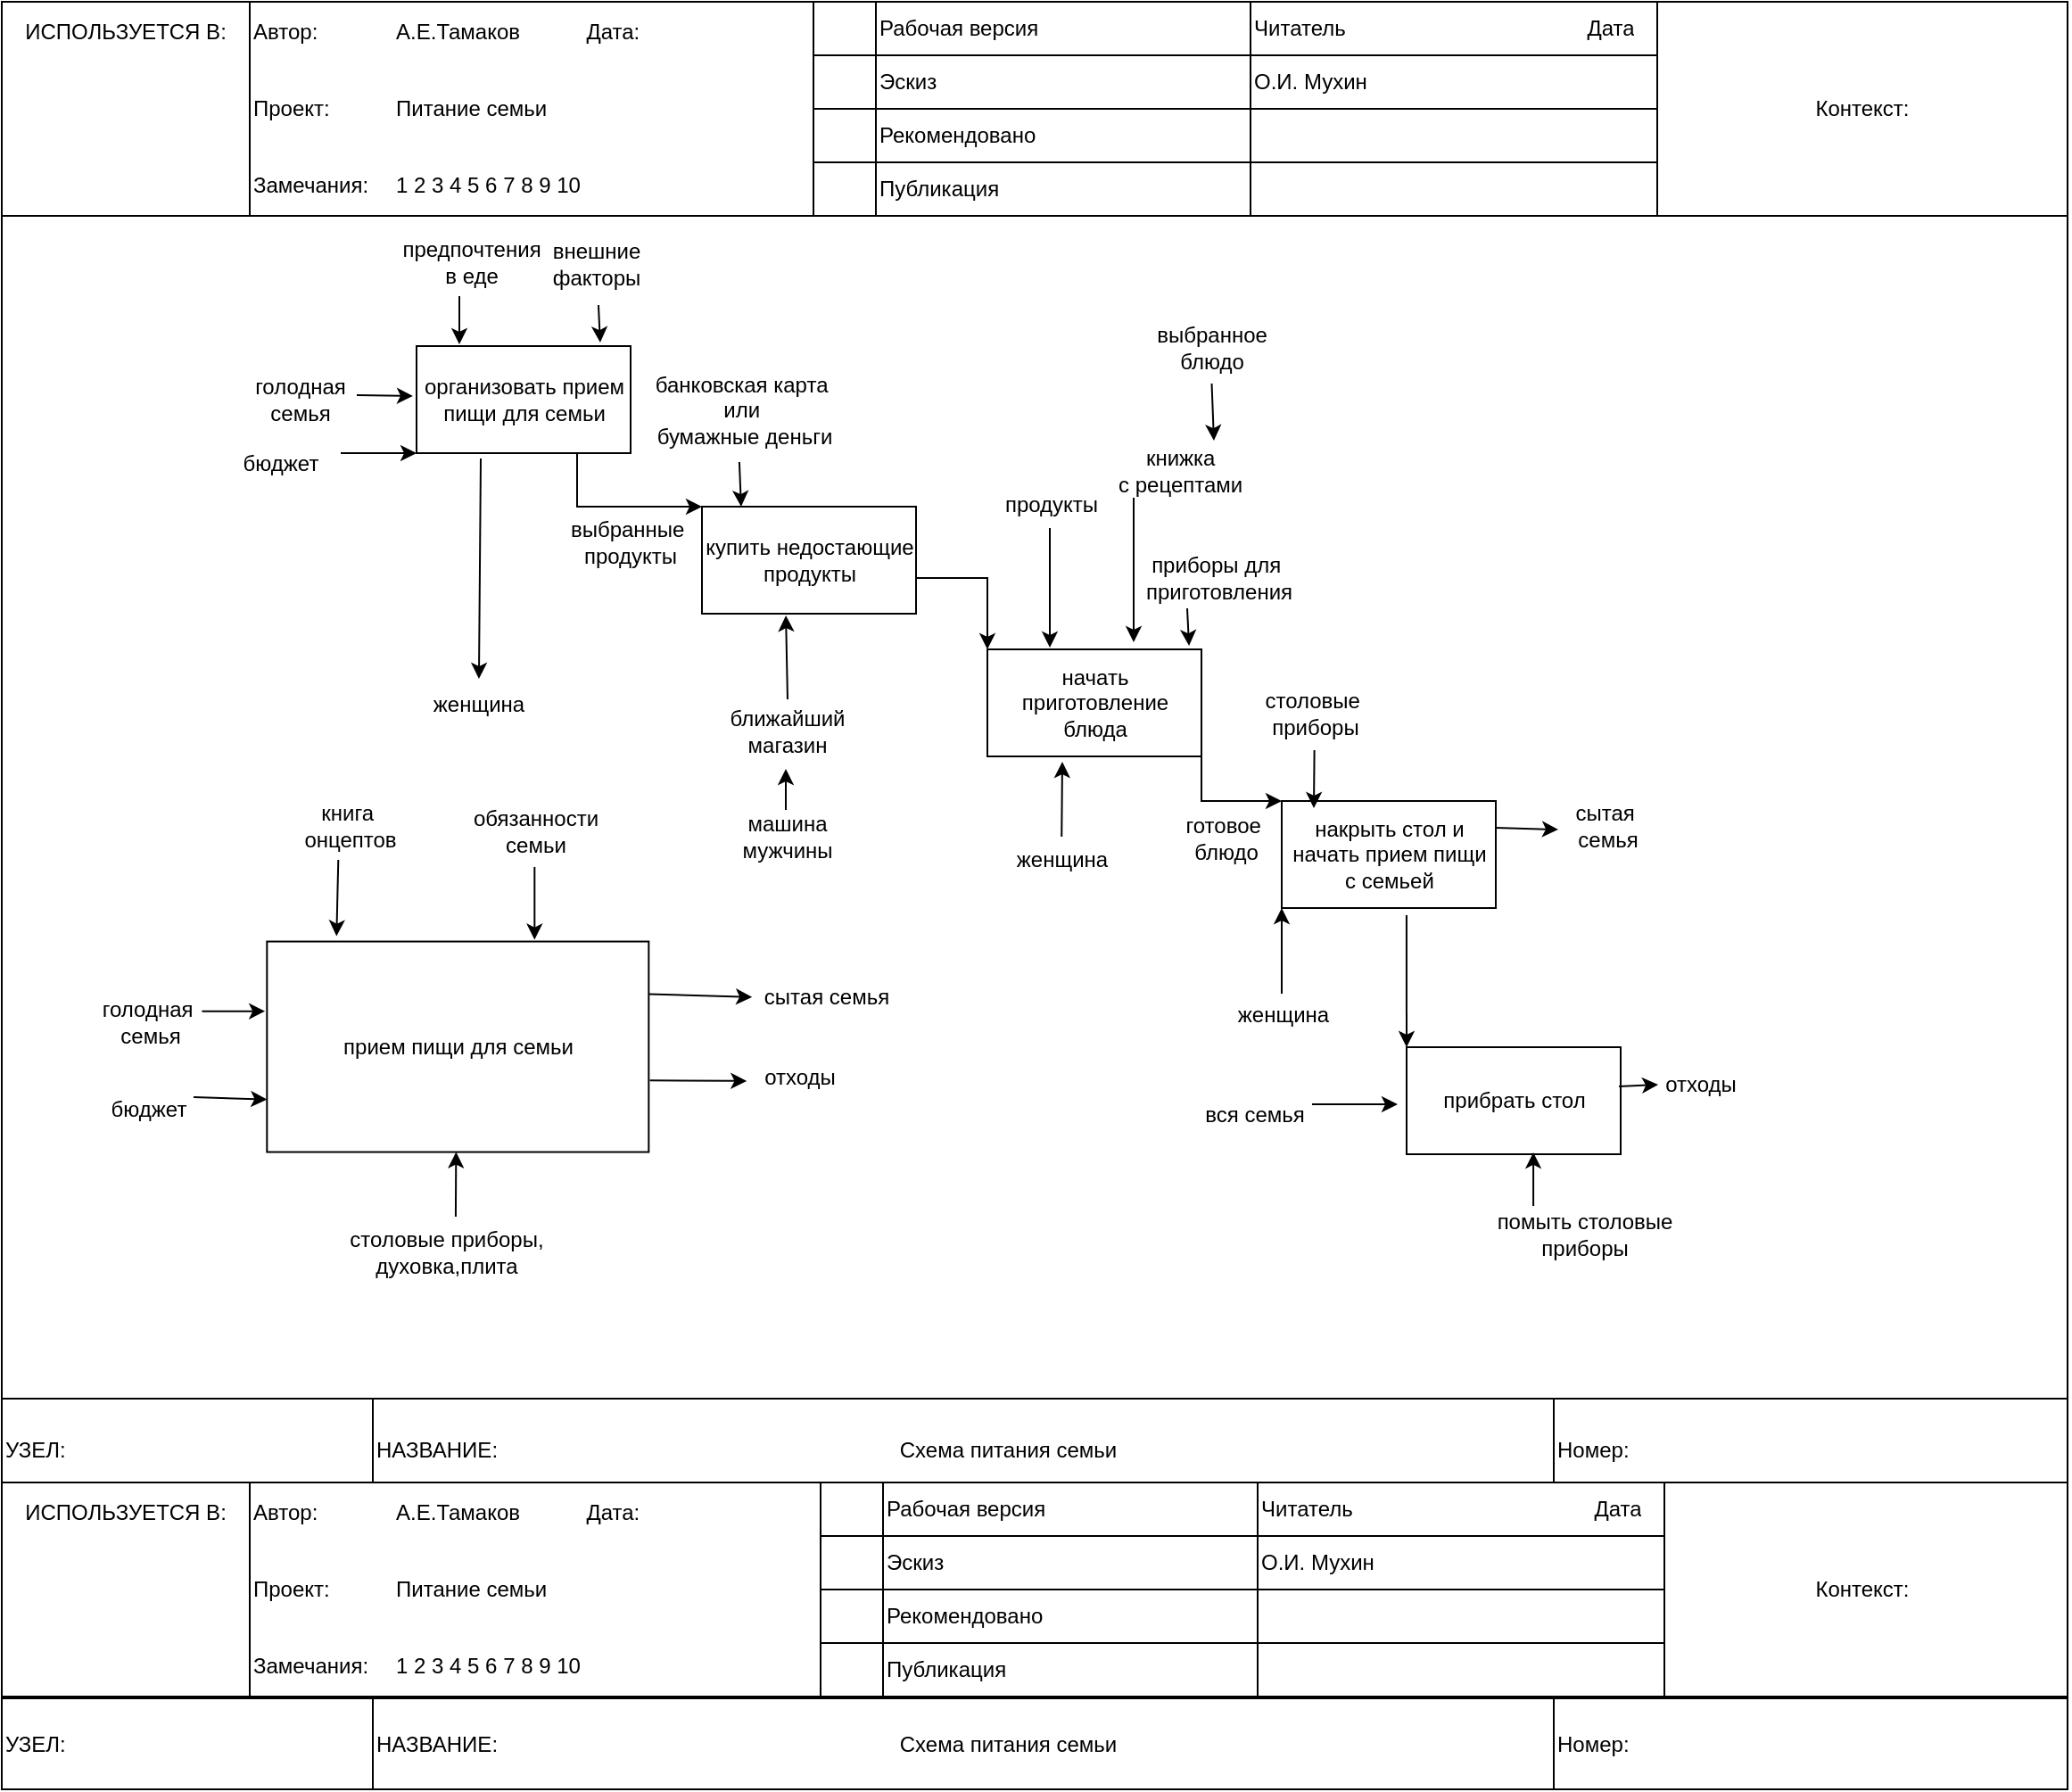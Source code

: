 <mxfile version="25.0.3">
  <diagram name="Страница — 1" id="hyrNnNCPwvGrasM0vbB1">
    <mxGraphModel dx="1834" dy="772" grid="0" gridSize="10" guides="1" tooltips="1" connect="1" arrows="1" fold="1" page="0" pageScale="1" pageWidth="827" pageHeight="1169" math="0" shadow="0">
      <root>
        <mxCell id="0" />
        <mxCell id="1" parent="0" />
        <mxCell id="ZJTuXpW1085Oz7KO1Jx3-1" value="организовать прием пищи для семьи" style="rounded=0;whiteSpace=wrap;html=1;" parent="1" vertex="1">
          <mxGeometry x="230.5" y="195" width="120" height="60" as="geometry" />
        </mxCell>
        <mxCell id="ZJTuXpW1085Oz7KO1Jx3-2" value="купить недостающие продукты" style="rounded=0;whiteSpace=wrap;html=1;" parent="1" vertex="1">
          <mxGeometry x="390.5" y="285" width="120" height="60" as="geometry" />
        </mxCell>
        <mxCell id="ZJTuXpW1085Oz7KO1Jx3-3" value="начать приготовление блюда" style="rounded=0;whiteSpace=wrap;html=1;" parent="1" vertex="1">
          <mxGeometry x="550.5" y="365" width="120" height="60" as="geometry" />
        </mxCell>
        <mxCell id="ZJTuXpW1085Oz7KO1Jx3-4" value="накрыть стол и начать прием пищи с семьей" style="rounded=0;whiteSpace=wrap;html=1;" parent="1" vertex="1">
          <mxGeometry x="715.5" y="450" width="120" height="60" as="geometry" />
        </mxCell>
        <mxCell id="ZJTuXpW1085Oz7KO1Jx3-5" value="прибрать стол" style="rounded=0;whiteSpace=wrap;html=1;" parent="1" vertex="1">
          <mxGeometry x="785.5" y="588" width="120" height="60" as="geometry" />
        </mxCell>
        <mxCell id="ZJTuXpW1085Oz7KO1Jx3-6" value="" style="endArrow=classic;html=1;rounded=0;" parent="1" edge="1">
          <mxGeometry width="50" height="50" relative="1" as="geometry">
            <mxPoint x="320.5" y="255" as="sourcePoint" />
            <mxPoint x="390.5" y="285" as="targetPoint" />
            <Array as="points">
              <mxPoint x="320.5" y="285" />
            </Array>
          </mxGeometry>
        </mxCell>
        <mxCell id="ZJTuXpW1085Oz7KO1Jx3-8" value="" style="endArrow=classic;html=1;rounded=0;entryX=0;entryY=0;entryDx=0;entryDy=0;" parent="1" target="ZJTuXpW1085Oz7KO1Jx3-3" edge="1">
          <mxGeometry width="50" height="50" relative="1" as="geometry">
            <mxPoint x="510.5" y="325" as="sourcePoint" />
            <mxPoint x="540.5" y="365" as="targetPoint" />
            <Array as="points">
              <mxPoint x="550.5" y="325" />
            </Array>
          </mxGeometry>
        </mxCell>
        <mxCell id="ZJTuXpW1085Oz7KO1Jx3-9" value="" style="endArrow=classic;html=1;rounded=0;entryX=0;entryY=0;entryDx=0;entryDy=0;exitX=1;exitY=1;exitDx=0;exitDy=0;" parent="1" source="ZJTuXpW1085Oz7KO1Jx3-3" target="ZJTuXpW1085Oz7KO1Jx3-4" edge="1">
          <mxGeometry width="50" height="50" relative="1" as="geometry">
            <mxPoint x="690.5" y="425" as="sourcePoint" />
            <mxPoint x="740.5" y="385" as="targetPoint" />
            <Array as="points">
              <mxPoint x="670.5" y="450" />
            </Array>
          </mxGeometry>
        </mxCell>
        <mxCell id="ZJTuXpW1085Oz7KO1Jx3-10" value="" style="endArrow=classic;html=1;rounded=0;entryX=0;entryY=0;entryDx=0;entryDy=0;exitX=0.583;exitY=1.067;exitDx=0;exitDy=0;exitPerimeter=0;" parent="1" source="ZJTuXpW1085Oz7KO1Jx3-4" target="ZJTuXpW1085Oz7KO1Jx3-5" edge="1">
          <mxGeometry width="50" height="50" relative="1" as="geometry">
            <mxPoint x="540.5" y="495" as="sourcePoint" />
            <mxPoint x="590.5" y="445" as="targetPoint" />
          </mxGeometry>
        </mxCell>
        <mxCell id="ZJTuXpW1085Oz7KO1Jx3-11" value="" style="endArrow=classic;html=1;rounded=0;entryX=0;entryY=1;entryDx=0;entryDy=0;exitX=0.986;exitY=0.317;exitDx=0;exitDy=0;exitPerimeter=0;" parent="1" source="ZJTuXpW1085Oz7KO1Jx3-13" target="ZJTuXpW1085Oz7KO1Jx3-1" edge="1">
          <mxGeometry width="50" height="50" relative="1" as="geometry">
            <mxPoint x="240.5" y="295" as="sourcePoint" />
            <mxPoint x="590.5" y="445" as="targetPoint" />
          </mxGeometry>
        </mxCell>
        <mxCell id="ZJTuXpW1085Oz7KO1Jx3-13" value="бюджет" style="text;html=1;align=center;verticalAlign=middle;resizable=0;points=[];autosize=1;strokeColor=none;fillColor=none;" parent="1" vertex="1">
          <mxGeometry x="119" y="245.5" width="70" height="30" as="geometry" />
        </mxCell>
        <mxCell id="ZJTuXpW1085Oz7KO1Jx3-14" value="предпочтения&lt;div&gt;в еде&lt;/div&gt;" style="text;html=1;align=center;verticalAlign=middle;resizable=0;points=[];autosize=1;strokeColor=none;fillColor=none;" parent="1" vertex="1">
          <mxGeometry x="210.5" y="128" width="100" height="40" as="geometry" />
        </mxCell>
        <mxCell id="ZJTuXpW1085Oz7KO1Jx3-15" value="" style="endArrow=classic;html=1;rounded=0;exitX=0.44;exitY=0.975;exitDx=0;exitDy=0;exitPerimeter=0;" parent="1" source="ZJTuXpW1085Oz7KO1Jx3-14" edge="1">
          <mxGeometry width="50" height="50" relative="1" as="geometry">
            <mxPoint x="540.5" y="95" as="sourcePoint" />
            <mxPoint x="254.5" y="194" as="targetPoint" />
          </mxGeometry>
        </mxCell>
        <mxCell id="ZJTuXpW1085Oz7KO1Jx3-16" value="ближайший&lt;div&gt;магазин&lt;/div&gt;" style="text;html=1;align=center;verticalAlign=middle;resizable=0;points=[];autosize=1;strokeColor=none;fillColor=none;" parent="1" vertex="1">
          <mxGeometry x="392.5" y="391" width="90" height="40" as="geometry" />
        </mxCell>
        <mxCell id="ZJTuXpW1085Oz7KO1Jx3-18" value="машина&lt;div&gt;мужчины&lt;/div&gt;" style="text;html=1;align=center;verticalAlign=middle;resizable=0;points=[];autosize=1;strokeColor=none;fillColor=none;" parent="1" vertex="1">
          <mxGeometry x="402.5" y="450" width="70" height="40" as="geometry" />
        </mxCell>
        <mxCell id="ZJTuXpW1085Oz7KO1Jx3-20" value="выбранные&amp;nbsp;&lt;div&gt;продукты&lt;/div&gt;" style="text;html=1;align=center;verticalAlign=middle;resizable=0;points=[];autosize=1;strokeColor=none;fillColor=none;rotation=0;" parent="1" vertex="1">
          <mxGeometry x="304.5" y="285" width="90" height="40" as="geometry" />
        </mxCell>
        <mxCell id="ZJTuXpW1085Oz7KO1Jx3-22" value="банковская карта&amp;nbsp;&lt;div&gt;или&amp;nbsp;&lt;/div&gt;&lt;div&gt;бумажные деньги&lt;/div&gt;" style="text;html=1;align=center;verticalAlign=middle;resizable=0;points=[];autosize=1;strokeColor=none;fillColor=none;" parent="1" vertex="1">
          <mxGeometry x="353.5" y="201" width="120" height="60" as="geometry" />
        </mxCell>
        <mxCell id="ZJTuXpW1085Oz7KO1Jx3-24" value="женщина" style="text;html=1;align=center;verticalAlign=middle;resizable=0;points=[];autosize=1;strokeColor=none;fillColor=none;" parent="1" vertex="1">
          <mxGeometry x="557.5" y="470" width="69" height="26" as="geometry" />
        </mxCell>
        <mxCell id="ZJTuXpW1085Oz7KO1Jx3-25" value="" style="endArrow=classic;html=1;rounded=0;entryX=0.35;entryY=1.05;entryDx=0;entryDy=0;entryPerimeter=0;" parent="1" source="ZJTuXpW1085Oz7KO1Jx3-24" target="ZJTuXpW1085Oz7KO1Jx3-3" edge="1">
          <mxGeometry width="50" height="50" relative="1" as="geometry">
            <mxPoint x="537.5" y="493" as="sourcePoint" />
            <mxPoint x="587.5" y="443" as="targetPoint" />
          </mxGeometry>
        </mxCell>
        <mxCell id="ZJTuXpW1085Oz7KO1Jx3-26" value="продукты" style="text;html=1;align=center;verticalAlign=middle;resizable=0;points=[];autosize=1;strokeColor=none;fillColor=none;rotation=0;" parent="1" vertex="1">
          <mxGeometry x="550.5" y="271" width="70" height="26" as="geometry" />
        </mxCell>
        <mxCell id="ZJTuXpW1085Oz7KO1Jx3-28" value="книжка&amp;nbsp;&lt;div&gt;с рецептами&amp;nbsp;&lt;/div&gt;" style="text;html=1;align=center;verticalAlign=middle;resizable=0;points=[];autosize=1;strokeColor=none;fillColor=none;" parent="1" vertex="1">
          <mxGeometry x="614.5" y="244" width="91" height="41" as="geometry" />
        </mxCell>
        <mxCell id="ZJTuXpW1085Oz7KO1Jx3-29" value="" style="endArrow=classic;html=1;rounded=0;" parent="1" edge="1">
          <mxGeometry width="50" height="50" relative="1" as="geometry">
            <mxPoint x="632.5" y="280" as="sourcePoint" />
            <mxPoint x="632.5" y="361" as="targetPoint" />
            <Array as="points" />
          </mxGeometry>
        </mxCell>
        <mxCell id="ZJTuXpW1085Oz7KO1Jx3-30" value="выбранное&lt;br&gt;блюдо" style="text;html=1;align=center;verticalAlign=middle;resizable=0;points=[];autosize=1;strokeColor=none;fillColor=none;" parent="1" vertex="1">
          <mxGeometry x="635.5" y="175" width="80" height="41" as="geometry" />
        </mxCell>
        <mxCell id="ZJTuXpW1085Oz7KO1Jx3-31" value="" style="endArrow=classic;html=1;rounded=0;entryX=0.692;entryY=0.098;entryDx=0;entryDy=0;entryPerimeter=0;" parent="1" source="ZJTuXpW1085Oz7KO1Jx3-30" target="ZJTuXpW1085Oz7KO1Jx3-28" edge="1">
          <mxGeometry width="50" height="50" relative="1" as="geometry">
            <mxPoint x="751.5" y="282" as="sourcePoint" />
            <mxPoint x="801.5" y="232" as="targetPoint" />
          </mxGeometry>
        </mxCell>
        <mxCell id="ZJTuXpW1085Oz7KO1Jx3-33" value="приборы для&amp;nbsp;&lt;div&gt;приготовления&lt;/div&gt;" style="text;html=1;align=center;verticalAlign=middle;resizable=0;points=[];autosize=1;strokeColor=none;fillColor=none;" parent="1" vertex="1">
          <mxGeometry x="629.5" y="304" width="100" height="41" as="geometry" />
        </mxCell>
        <mxCell id="ZJTuXpW1085Oz7KO1Jx3-34" value="" style="endArrow=classic;html=1;rounded=0;exitX=0.33;exitY=0.927;exitDx=0;exitDy=0;exitPerimeter=0;entryX=0.942;entryY=-0.033;entryDx=0;entryDy=0;entryPerimeter=0;" parent="1" source="ZJTuXpW1085Oz7KO1Jx3-33" target="ZJTuXpW1085Oz7KO1Jx3-3" edge="1">
          <mxGeometry width="50" height="50" relative="1" as="geometry">
            <mxPoint x="680.5" y="410" as="sourcePoint" />
            <mxPoint x="675.5" y="370" as="targetPoint" />
          </mxGeometry>
        </mxCell>
        <mxCell id="ZJTuXpW1085Oz7KO1Jx3-35" value="женщина" style="text;html=1;align=center;verticalAlign=middle;resizable=0;points=[];autosize=1;strokeColor=none;fillColor=none;" parent="1" vertex="1">
          <mxGeometry x="230.5" y="383" width="69" height="26" as="geometry" />
        </mxCell>
        <mxCell id="ZJTuXpW1085Oz7KO1Jx3-36" value="" style="endArrow=classic;html=1;rounded=0;entryX=0.507;entryY=-0.058;entryDx=0;entryDy=0;entryPerimeter=0;" parent="1" target="ZJTuXpW1085Oz7KO1Jx3-35" edge="1">
          <mxGeometry width="50" height="50" relative="1" as="geometry">
            <mxPoint x="266.5" y="258" as="sourcePoint" />
            <mxPoint x="266.5" y="329" as="targetPoint" />
          </mxGeometry>
        </mxCell>
        <mxCell id="ZJTuXpW1085Oz7KO1Jx3-37" value="женщина" style="text;html=1;align=center;verticalAlign=middle;resizable=0;points=[];autosize=1;strokeColor=none;fillColor=none;" parent="1" vertex="1">
          <mxGeometry x="681.5" y="557" width="69" height="26" as="geometry" />
        </mxCell>
        <mxCell id="ZJTuXpW1085Oz7KO1Jx3-38" value="" style="endArrow=classic;html=1;rounded=0;exitX=0.493;exitY=0.038;exitDx=0;exitDy=0;exitPerimeter=0;entryX=0;entryY=1;entryDx=0;entryDy=0;" parent="1" source="ZJTuXpW1085Oz7KO1Jx3-37" edge="1" target="ZJTuXpW1085Oz7KO1Jx3-4">
          <mxGeometry width="50" height="50" relative="1" as="geometry">
            <mxPoint x="686.5" y="578" as="sourcePoint" />
            <mxPoint x="727.5" y="553" as="targetPoint" />
          </mxGeometry>
        </mxCell>
        <mxCell id="ZJTuXpW1085Oz7KO1Jx3-39" value="столовые&amp;nbsp;&lt;div&gt;приборы&lt;/div&gt;" style="text;html=1;align=center;verticalAlign=middle;resizable=0;points=[];autosize=1;strokeColor=none;fillColor=none;" parent="1" vertex="1">
          <mxGeometry x="696.5" y="380.5" width="75" height="41" as="geometry" />
        </mxCell>
        <mxCell id="ZJTuXpW1085Oz7KO1Jx3-40" value="" style="endArrow=classic;html=1;rounded=0;" parent="1" source="ZJTuXpW1085Oz7KO1Jx3-39" edge="1">
          <mxGeometry width="50" height="50" relative="1" as="geometry">
            <mxPoint x="784.5" y="445" as="sourcePoint" />
            <mxPoint x="733.5" y="454" as="targetPoint" />
          </mxGeometry>
        </mxCell>
        <mxCell id="ZJTuXpW1085Oz7KO1Jx3-41" value="готовое&amp;nbsp;&lt;div&gt;блюдо&lt;/div&gt;" style="text;html=1;align=center;verticalAlign=middle;resizable=0;points=[];autosize=1;strokeColor=none;fillColor=none;" parent="1" vertex="1">
          <mxGeometry x="652.5" y="450" width="63" height="41" as="geometry" />
        </mxCell>
        <mxCell id="ZJTuXpW1085Oz7KO1Jx3-44" value="вся семья" style="text;html=1;align=center;verticalAlign=middle;resizable=0;points=[];autosize=1;strokeColor=none;fillColor=none;" parent="1" vertex="1">
          <mxGeometry x="662.5" y="613" width="74" height="26" as="geometry" />
        </mxCell>
        <mxCell id="ZJTuXpW1085Oz7KO1Jx3-45" value="" style="endArrow=classic;html=1;rounded=0;exitX=0.946;exitY=0.269;exitDx=0;exitDy=0;exitPerimeter=0;" parent="1" source="ZJTuXpW1085Oz7KO1Jx3-44" edge="1">
          <mxGeometry width="50" height="50" relative="1" as="geometry">
            <mxPoint x="799.5" y="717" as="sourcePoint" />
            <mxPoint x="780.5" y="620" as="targetPoint" />
          </mxGeometry>
        </mxCell>
        <mxCell id="ZJTuXpW1085Oz7KO1Jx3-46" value="помыть столовые&lt;div&gt;приборы&lt;/div&gt;" style="text;html=1;align=center;verticalAlign=middle;resizable=0;points=[];autosize=1;strokeColor=none;fillColor=none;" parent="1" vertex="1">
          <mxGeometry x="826.5" y="672" width="116" height="41" as="geometry" />
        </mxCell>
        <mxCell id="ZJTuXpW1085Oz7KO1Jx3-47" value="" style="endArrow=classic;html=1;rounded=0;entryX=0.592;entryY=0.983;entryDx=0;entryDy=0;entryPerimeter=0;exitX=0.259;exitY=0.122;exitDx=0;exitDy=0;exitPerimeter=0;" parent="1" source="ZJTuXpW1085Oz7KO1Jx3-46" target="ZJTuXpW1085Oz7KO1Jx3-5" edge="1">
          <mxGeometry width="50" height="50" relative="1" as="geometry">
            <mxPoint x="848.5" y="726" as="sourcePoint" />
            <mxPoint x="898.5" y="676" as="targetPoint" />
          </mxGeometry>
        </mxCell>
        <mxCell id="ZJTuXpW1085Oz7KO1Jx3-48" value="голодная&lt;div&gt;семья&lt;/div&gt;" style="text;html=1;align=center;verticalAlign=middle;resizable=0;points=[];autosize=1;strokeColor=none;fillColor=none;" parent="1" vertex="1">
          <mxGeometry x="130" y="204.5" width="69" height="41" as="geometry" />
        </mxCell>
        <mxCell id="ZJTuXpW1085Oz7KO1Jx3-49" value="" style="endArrow=classic;html=1;rounded=0;exitX=0.971;exitY=0.439;exitDx=0;exitDy=0;exitPerimeter=0;" parent="1" source="ZJTuXpW1085Oz7KO1Jx3-48" edge="1">
          <mxGeometry width="50" height="50" relative="1" as="geometry">
            <mxPoint x="215.5" y="221.768" as="sourcePoint" />
            <mxPoint x="228.5" y="223" as="targetPoint" />
          </mxGeometry>
        </mxCell>
        <mxCell id="ZJTuXpW1085Oz7KO1Jx3-50" value="сытая&amp;nbsp;&lt;div&gt;семья&lt;/div&gt;" style="text;html=1;align=center;verticalAlign=middle;resizable=0;points=[];autosize=1;strokeColor=none;fillColor=none;" parent="1" vertex="1">
          <mxGeometry x="870.5" y="443" width="55" height="41" as="geometry" />
        </mxCell>
        <mxCell id="G-nGF0yPZaQEnjm6_nAn-1" value="прием пищи для семьи" style="rounded=0;whiteSpace=wrap;html=1;" parent="1" vertex="1">
          <mxGeometry x="146.66" y="528.77" width="214" height="118" as="geometry" />
        </mxCell>
        <mxCell id="G-nGF0yPZaQEnjm6_nAn-3" value="бюджет" style="text;html=1;align=center;verticalAlign=middle;resizable=0;points=[];autosize=1;strokeColor=none;fillColor=none;" parent="1" vertex="1">
          <mxGeometry x="50" y="609.77" width="60" height="26" as="geometry" />
        </mxCell>
        <mxCell id="G-nGF0yPZaQEnjm6_nAn-4" value="голодная&amp;nbsp;&lt;div&gt;семья&lt;/div&gt;" style="text;html=1;align=center;verticalAlign=middle;resizable=0;points=[];autosize=1;strokeColor=none;fillColor=none;" parent="1" vertex="1">
          <mxGeometry x="45" y="553.77" width="72" height="41" as="geometry" />
        </mxCell>
        <mxCell id="G-nGF0yPZaQEnjm6_nAn-5" value="книга&amp;nbsp;&lt;div&gt;онцептов&lt;/div&gt;" style="text;html=1;align=center;verticalAlign=middle;resizable=0;points=[];autosize=1;strokeColor=none;fillColor=none;" parent="1" vertex="1">
          <mxGeometry x="157.66" y="443" width="70" height="41" as="geometry" />
        </mxCell>
        <mxCell id="G-nGF0yPZaQEnjm6_nAn-6" value="обязанности&lt;div&gt;семьи&lt;/div&gt;" style="text;html=1;align=center;verticalAlign=middle;resizable=0;points=[];autosize=1;strokeColor=none;fillColor=none;" parent="1" vertex="1">
          <mxGeometry x="252.66" y="446" width="88" height="41" as="geometry" />
        </mxCell>
        <mxCell id="G-nGF0yPZaQEnjm6_nAn-7" value="столовые приборы,&lt;div&gt;духовка,плита&lt;/div&gt;" style="text;html=1;align=center;verticalAlign=middle;resizable=0;points=[];autosize=1;strokeColor=none;fillColor=none;" parent="1" vertex="1">
          <mxGeometry x="174.66" y="811" width="127" height="41" as="geometry" />
        </mxCell>
        <mxCell id="G-nGF0yPZaQEnjm6_nAn-8" value="сытая семья" style="text;html=1;align=center;verticalAlign=middle;resizable=0;points=[];autosize=1;strokeColor=none;fillColor=none;" parent="1" vertex="1">
          <mxGeometry x="415.66" y="546.77" width="88" height="26" as="geometry" />
        </mxCell>
        <mxCell id="G-nGF0yPZaQEnjm6_nAn-9" value="отходы" style="text;html=1;align=center;verticalAlign=middle;resizable=0;points=[];autosize=1;strokeColor=none;fillColor=none;" parent="1" vertex="1">
          <mxGeometry x="415.66" y="591.77" width="58" height="26" as="geometry" />
        </mxCell>
        <mxCell id="G-nGF0yPZaQEnjm6_nAn-10" value="" style="endArrow=classic;html=1;rounded=0;entryX=0;entryY=0.75;entryDx=0;entryDy=0;exitX=1.014;exitY=0.511;exitDx=0;exitDy=0;exitPerimeter=0;" parent="1" target="G-nGF0yPZaQEnjm6_nAn-1" edge="1">
          <mxGeometry width="50" height="50" relative="1" as="geometry">
            <mxPoint x="105.5" y="616.056" as="sourcePoint" />
            <mxPoint x="242.66" y="609.77" as="targetPoint" />
          </mxGeometry>
        </mxCell>
        <mxCell id="G-nGF0yPZaQEnjm6_nAn-11" value="" style="endArrow=classic;html=1;rounded=0;entryX=-0.005;entryY=0.331;entryDx=0;entryDy=0;entryPerimeter=0;exitX=0.98;exitY=0.514;exitDx=0;exitDy=0;exitPerimeter=0;" parent="1" target="G-nGF0yPZaQEnjm6_nAn-1" edge="1">
          <mxGeometry width="50" height="50" relative="1" as="geometry">
            <mxPoint x="110.22" y="567.844" as="sourcePoint" />
            <mxPoint x="242.66" y="609.77" as="targetPoint" />
          </mxGeometry>
        </mxCell>
        <mxCell id="G-nGF0yPZaQEnjm6_nAn-12" value="" style="endArrow=classic;html=1;rounded=0;exitX=0.414;exitY=0.976;exitDx=0;exitDy=0;exitPerimeter=0;" parent="1" source="G-nGF0yPZaQEnjm6_nAn-5" edge="1">
          <mxGeometry width="50" height="50" relative="1" as="geometry">
            <mxPoint x="183.66" y="484" as="sourcePoint" />
            <mxPoint x="185.66" y="525.77" as="targetPoint" />
            <Array as="points" />
          </mxGeometry>
        </mxCell>
        <mxCell id="G-nGF0yPZaQEnjm6_nAn-13" value="" style="endArrow=classic;html=1;rounded=0;" parent="1" source="G-nGF0yPZaQEnjm6_nAn-6" edge="1">
          <mxGeometry width="50" height="50" relative="1" as="geometry">
            <mxPoint x="295.708" y="481.886" as="sourcePoint" />
            <mxPoint x="296.66" y="527.77" as="targetPoint" />
          </mxGeometry>
        </mxCell>
        <mxCell id="G-nGF0yPZaQEnjm6_nAn-16" value="" style="endArrow=classic;html=1;rounded=0;entryX=0.033;entryY=0.391;entryDx=0;entryDy=0;entryPerimeter=0;exitX=1;exitY=0.25;exitDx=0;exitDy=0;" parent="1" source="G-nGF0yPZaQEnjm6_nAn-1" edge="1">
          <mxGeometry width="50" height="50" relative="1" as="geometry">
            <mxPoint x="358.66" y="551.77" as="sourcePoint" />
            <mxPoint x="418.564" y="559.936" as="targetPoint" />
          </mxGeometry>
        </mxCell>
        <mxCell id="G-nGF0yPZaQEnjm6_nAn-17" value="" style="endArrow=classic;html=1;rounded=0;exitX=1.003;exitY=0.66;exitDx=0;exitDy=0;exitPerimeter=0;entryX=0;entryY=0.584;entryDx=0;entryDy=0;entryPerimeter=0;" parent="1" source="G-nGF0yPZaQEnjm6_nAn-1" target="G-nGF0yPZaQEnjm6_nAn-9" edge="1">
          <mxGeometry width="50" height="50" relative="1" as="geometry">
            <mxPoint x="367.66" y="658.27" as="sourcePoint" />
            <mxPoint x="417.66" y="603.77" as="targetPoint" />
          </mxGeometry>
        </mxCell>
        <mxCell id="SUrJSZdB-HqD6DHeN1Lm-1" value="" style="endArrow=classic;html=1;rounded=0;entryX=0.392;entryY=1.017;entryDx=0;entryDy=0;entryPerimeter=0;exitX=0.511;exitY=0.05;exitDx=0;exitDy=0;exitPerimeter=0;" edge="1" parent="1" source="ZJTuXpW1085Oz7KO1Jx3-16" target="ZJTuXpW1085Oz7KO1Jx3-2">
          <mxGeometry width="50" height="50" relative="1" as="geometry">
            <mxPoint x="546.5" y="547" as="sourcePoint" />
            <mxPoint x="596.5" y="497" as="targetPoint" />
          </mxGeometry>
        </mxCell>
        <mxCell id="SUrJSZdB-HqD6DHeN1Lm-2" value="" style="endArrow=classic;html=1;rounded=0;entryX=0.5;entryY=1.025;entryDx=0;entryDy=0;entryPerimeter=0;exitX=0.5;exitY=0.125;exitDx=0;exitDy=0;exitPerimeter=0;" edge="1" parent="1" source="ZJTuXpW1085Oz7KO1Jx3-18" target="ZJTuXpW1085Oz7KO1Jx3-16">
          <mxGeometry width="50" height="50" relative="1" as="geometry">
            <mxPoint x="546.5" y="547" as="sourcePoint" />
            <mxPoint x="596.5" y="497" as="targetPoint" />
          </mxGeometry>
        </mxCell>
        <mxCell id="SUrJSZdB-HqD6DHeN1Lm-3" value="" style="endArrow=classic;html=1;rounded=0;entryX=0.183;entryY=0;entryDx=0;entryDy=0;exitX=0.483;exitY=0.983;exitDx=0;exitDy=0;exitPerimeter=0;entryPerimeter=0;" edge="1" parent="1" source="ZJTuXpW1085Oz7KO1Jx3-22" target="ZJTuXpW1085Oz7KO1Jx3-2">
          <mxGeometry width="50" height="50" relative="1" as="geometry">
            <mxPoint x="546.5" y="447" as="sourcePoint" />
            <mxPoint x="596.5" y="397" as="targetPoint" />
            <Array as="points" />
          </mxGeometry>
        </mxCell>
        <mxCell id="SUrJSZdB-HqD6DHeN1Lm-5" value="" style="endArrow=classic;html=1;rounded=0;exitX=0.5;exitY=1;exitDx=0;exitDy=0;exitPerimeter=0;" edge="1" parent="1" source="ZJTuXpW1085Oz7KO1Jx3-26">
          <mxGeometry width="50" height="50" relative="1" as="geometry">
            <mxPoint x="546.5" y="447" as="sourcePoint" />
            <mxPoint x="585.5" y="364" as="targetPoint" />
          </mxGeometry>
        </mxCell>
        <mxCell id="SUrJSZdB-HqD6DHeN1Lm-6" value="внешние&lt;div&gt;факторы&lt;/div&gt;" style="text;html=1;align=center;verticalAlign=middle;resizable=0;points=[];autosize=1;strokeColor=none;fillColor=none;" vertex="1" parent="1">
          <mxGeometry x="297.5" y="128" width="67" height="41" as="geometry" />
        </mxCell>
        <mxCell id="SUrJSZdB-HqD6DHeN1Lm-7" value="" style="endArrow=classic;html=1;rounded=0;entryX=0.858;entryY=-0.033;entryDx=0;entryDy=0;entryPerimeter=0;exitX=0.522;exitY=1.073;exitDx=0;exitDy=0;exitPerimeter=0;" edge="1" parent="1" source="SUrJSZdB-HqD6DHeN1Lm-6" target="ZJTuXpW1085Oz7KO1Jx3-1">
          <mxGeometry width="50" height="50" relative="1" as="geometry">
            <mxPoint x="546.5" y="447" as="sourcePoint" />
            <mxPoint x="596.5" y="397" as="targetPoint" />
          </mxGeometry>
        </mxCell>
        <mxCell id="SUrJSZdB-HqD6DHeN1Lm-8" value="" style="endArrow=classic;html=1;rounded=0;entryX=0;entryY=0.561;entryDx=0;entryDy=0;entryPerimeter=0;exitX=1;exitY=0.25;exitDx=0;exitDy=0;" edge="1" parent="1" source="ZJTuXpW1085Oz7KO1Jx3-4" target="ZJTuXpW1085Oz7KO1Jx3-50">
          <mxGeometry width="50" height="50" relative="1" as="geometry">
            <mxPoint x="546.5" y="447" as="sourcePoint" />
            <mxPoint x="596.5" y="397" as="targetPoint" />
          </mxGeometry>
        </mxCell>
        <mxCell id="SUrJSZdB-HqD6DHeN1Lm-9" value="отходы" style="text;html=1;align=center;verticalAlign=middle;resizable=0;points=[];autosize=1;strokeColor=none;fillColor=none;" vertex="1" parent="1">
          <mxGeometry x="920.5" y="596" width="58" height="26" as="geometry" />
        </mxCell>
        <mxCell id="SUrJSZdB-HqD6DHeN1Lm-10" value="" style="endArrow=classic;html=1;rounded=0;entryX=-0.034;entryY=0.577;entryDx=0;entryDy=0;entryPerimeter=0;exitX=0.992;exitY=0.367;exitDx=0;exitDy=0;exitPerimeter=0;" edge="1" parent="1" source="ZJTuXpW1085Oz7KO1Jx3-5">
          <mxGeometry width="50" height="50" relative="1" as="geometry">
            <mxPoint x="546.5" y="747" as="sourcePoint" />
            <mxPoint x="926.528" y="609.002" as="targetPoint" />
          </mxGeometry>
        </mxCell>
        <mxCell id="SUrJSZdB-HqD6DHeN1Lm-11" value="" style="shape=table;startSize=0;container=1;collapsible=0;childLayout=tableLayout;movable=1;resizable=1;rotatable=1;deletable=1;editable=1;locked=0;connectable=1;" vertex="1" parent="1">
          <mxGeometry x="-2" y="2" width="1158" height="120" as="geometry" />
        </mxCell>
        <mxCell id="SUrJSZdB-HqD6DHeN1Lm-12" value="" style="shape=tableRow;horizontal=0;startSize=0;swimlaneHead=0;swimlaneBody=0;strokeColor=inherit;top=0;left=0;bottom=0;right=0;collapsible=0;dropTarget=0;fillColor=none;points=[[0,0.5],[1,0.5]];portConstraint=eastwest;movable=1;resizable=1;rotatable=1;deletable=1;editable=1;locked=0;connectable=1;" vertex="1" parent="SUrJSZdB-HqD6DHeN1Lm-11">
          <mxGeometry width="1158" height="120" as="geometry" />
        </mxCell>
        <mxCell id="SUrJSZdB-HqD6DHeN1Lm-13" value="ИСПОЛЬЗУЕТСЯ В:&lt;div&gt;&lt;br&gt;&lt;/div&gt;&lt;div&gt;&lt;br&gt;&lt;/div&gt;&lt;div&gt;&lt;br&gt;&lt;/div&gt;&lt;div&gt;&lt;br&gt;&lt;/div&gt;&lt;div&gt;&lt;br&gt;&lt;/div&gt;&lt;div&gt;&lt;br&gt;&lt;/div&gt;" style="shape=partialRectangle;html=1;whiteSpace=wrap;connectable=0;strokeColor=inherit;overflow=hidden;fillColor=none;top=0;left=0;bottom=0;right=0;pointerEvents=1;align=center;" vertex="1" parent="SUrJSZdB-HqD6DHeN1Lm-12">
          <mxGeometry width="139" height="120" as="geometry">
            <mxRectangle width="139" height="120" as="alternateBounds" />
          </mxGeometry>
        </mxCell>
        <mxCell id="SUrJSZdB-HqD6DHeN1Lm-14" value="Автор: &lt;span style=&quot;white-space: pre;&quot;&gt;&#x9;&lt;/span&gt;&lt;span style=&quot;white-space: pre;&quot;&gt;&#x9;&lt;/span&gt;А.Е.Тамаков&lt;span style=&quot;white-space: pre;&quot;&gt;&#x9;&lt;span style=&quot;white-space: pre;&quot;&gt;&#x9;&lt;/span&gt;Дата:&lt;span style=&quot;white-space: pre;&quot;&gt;&#x9;&lt;/span&gt;&lt;/span&gt;&lt;div&gt;&lt;br&gt;&lt;/div&gt;&lt;div&gt;&lt;br&gt;&lt;/div&gt;&lt;div&gt;Проект:&lt;span style=&quot;white-space: pre;&quot;&gt;&#x9;&lt;/span&gt;&lt;span style=&quot;white-space: pre;&quot;&gt;&#x9;&lt;/span&gt;Питание семьи&lt;/div&gt;&lt;div&gt;&lt;br&gt;&lt;/div&gt;&lt;div&gt;&lt;br&gt;&lt;/div&gt;&lt;div&gt;Замечания:&amp;nbsp; &lt;span style=&quot;white-space: pre;&quot;&gt;&#x9;&lt;/span&gt;1 2 3 4 5 6 7 8 9 10&lt;span style=&quot;white-space: pre;&quot;&gt;&#x9;&lt;/span&gt;&lt;/div&gt;" style="shape=partialRectangle;html=1;whiteSpace=wrap;connectable=0;strokeColor=inherit;overflow=hidden;fillColor=none;top=0;left=0;bottom=0;right=0;pointerEvents=1;align=left;" vertex="1" parent="SUrJSZdB-HqD6DHeN1Lm-12">
          <mxGeometry x="139" width="321" height="120" as="geometry">
            <mxRectangle width="321" height="120" as="alternateBounds" />
          </mxGeometry>
        </mxCell>
        <mxCell id="SUrJSZdB-HqD6DHeN1Lm-15" value="" style="shape=partialRectangle;html=1;whiteSpace=wrap;connectable=0;strokeColor=inherit;overflow=hidden;fillColor=none;top=0;left=0;bottom=0;right=0;pointerEvents=1;" vertex="1" parent="SUrJSZdB-HqD6DHeN1Lm-12">
          <mxGeometry x="460" width="238" height="120" as="geometry">
            <mxRectangle width="238" height="120" as="alternateBounds" />
          </mxGeometry>
        </mxCell>
        <mxCell id="SUrJSZdB-HqD6DHeN1Lm-16" value="" style="shape=partialRectangle;html=1;whiteSpace=wrap;connectable=0;strokeColor=inherit;overflow=hidden;fillColor=none;top=0;left=0;bottom=0;right=0;pointerEvents=1;" vertex="1" parent="SUrJSZdB-HqD6DHeN1Lm-12">
          <mxGeometry x="698" width="230" height="120" as="geometry">
            <mxRectangle width="230" height="120" as="alternateBounds" />
          </mxGeometry>
        </mxCell>
        <mxCell id="SUrJSZdB-HqD6DHeN1Lm-17" value="Контекст:" style="shape=partialRectangle;html=1;whiteSpace=wrap;connectable=0;strokeColor=inherit;overflow=hidden;fillColor=none;top=0;left=0;bottom=0;right=0;pointerEvents=1;" vertex="1" parent="SUrJSZdB-HqD6DHeN1Lm-12">
          <mxGeometry x="928" width="230" height="120" as="geometry">
            <mxRectangle width="230" height="120" as="alternateBounds" />
          </mxGeometry>
        </mxCell>
        <mxCell id="SUrJSZdB-HqD6DHeN1Lm-18" value="" style="shape=table;startSize=0;container=1;collapsible=0;childLayout=tableLayout;" vertex="1" parent="1">
          <mxGeometry x="453" y="2" width="473" height="120" as="geometry" />
        </mxCell>
        <mxCell id="SUrJSZdB-HqD6DHeN1Lm-19" value="" style="shape=tableRow;horizontal=0;startSize=0;swimlaneHead=0;swimlaneBody=0;strokeColor=inherit;top=0;left=0;bottom=0;right=0;collapsible=0;dropTarget=0;fillColor=none;points=[[0,0.5],[1,0.5]];portConstraint=eastwest;" vertex="1" parent="SUrJSZdB-HqD6DHeN1Lm-18">
          <mxGeometry width="473" height="30" as="geometry" />
        </mxCell>
        <mxCell id="SUrJSZdB-HqD6DHeN1Lm-20" value="" style="shape=partialRectangle;html=1;whiteSpace=wrap;connectable=0;strokeColor=inherit;overflow=hidden;fillColor=none;top=0;left=0;bottom=0;right=0;pointerEvents=1;" vertex="1" parent="SUrJSZdB-HqD6DHeN1Lm-19">
          <mxGeometry width="35" height="30" as="geometry">
            <mxRectangle width="35" height="30" as="alternateBounds" />
          </mxGeometry>
        </mxCell>
        <mxCell id="SUrJSZdB-HqD6DHeN1Lm-21" value="Рабочая версия" style="shape=partialRectangle;html=1;whiteSpace=wrap;connectable=0;strokeColor=inherit;overflow=hidden;fillColor=none;top=0;left=0;bottom=0;right=0;pointerEvents=1;align=left;" vertex="1" parent="SUrJSZdB-HqD6DHeN1Lm-19">
          <mxGeometry x="35" width="210" height="30" as="geometry">
            <mxRectangle width="210" height="30" as="alternateBounds" />
          </mxGeometry>
        </mxCell>
        <mxCell id="SUrJSZdB-HqD6DHeN1Lm-22" value="Читатель&lt;span style=&quot;white-space: pre;&quot;&gt;&#x9;&lt;/span&gt;&lt;span style=&quot;white-space: pre;&quot;&gt;&#x9;&lt;/span&gt;&lt;span style=&quot;white-space: pre;&quot;&gt;&#x9;&lt;/span&gt;&lt;span style=&quot;white-space: pre;&quot;&gt;&#x9;&lt;/span&gt;&lt;span style=&quot;white-space: pre;&quot;&gt;&#x9;&lt;/span&gt;&lt;span style=&quot;white-space: pre;&quot;&gt;&#x9;&lt;/span&gt;Дата" style="shape=partialRectangle;html=1;whiteSpace=wrap;connectable=0;strokeColor=inherit;overflow=hidden;fillColor=none;top=0;left=0;bottom=0;right=0;pointerEvents=1;align=left;" vertex="1" parent="SUrJSZdB-HqD6DHeN1Lm-19">
          <mxGeometry x="245" width="228" height="30" as="geometry">
            <mxRectangle width="228" height="30" as="alternateBounds" />
          </mxGeometry>
        </mxCell>
        <mxCell id="SUrJSZdB-HqD6DHeN1Lm-23" value="" style="shape=tableRow;horizontal=0;startSize=0;swimlaneHead=0;swimlaneBody=0;strokeColor=inherit;top=0;left=0;bottom=0;right=0;collapsible=0;dropTarget=0;fillColor=none;points=[[0,0.5],[1,0.5]];portConstraint=eastwest;" vertex="1" parent="SUrJSZdB-HqD6DHeN1Lm-18">
          <mxGeometry y="30" width="473" height="30" as="geometry" />
        </mxCell>
        <mxCell id="SUrJSZdB-HqD6DHeN1Lm-24" value="" style="shape=partialRectangle;html=1;whiteSpace=wrap;connectable=0;strokeColor=inherit;overflow=hidden;fillColor=none;top=0;left=0;bottom=0;right=0;pointerEvents=1;" vertex="1" parent="SUrJSZdB-HqD6DHeN1Lm-23">
          <mxGeometry width="35" height="30" as="geometry">
            <mxRectangle width="35" height="30" as="alternateBounds" />
          </mxGeometry>
        </mxCell>
        <mxCell id="SUrJSZdB-HqD6DHeN1Lm-25" value="Эскиз" style="shape=partialRectangle;html=1;whiteSpace=wrap;connectable=0;strokeColor=inherit;overflow=hidden;fillColor=none;top=0;left=0;bottom=0;right=0;pointerEvents=1;align=left;" vertex="1" parent="SUrJSZdB-HqD6DHeN1Lm-23">
          <mxGeometry x="35" width="210" height="30" as="geometry">
            <mxRectangle width="210" height="30" as="alternateBounds" />
          </mxGeometry>
        </mxCell>
        <mxCell id="SUrJSZdB-HqD6DHeN1Lm-26" value="О.И. Мухин&lt;span style=&quot;white-space: pre;&quot;&gt;&#x9;&lt;/span&gt;&lt;span style=&quot;white-space: pre;&quot;&gt;&#x9;&lt;/span&gt;&lt;span style=&quot;white-space: pre;&quot;&gt;&#x9;&lt;/span&gt;&lt;span style=&quot;white-space: pre;&quot;&gt;&#x9;&lt;/span&gt;&lt;span style=&quot;white-space: pre;&quot;&gt;&#x9;&lt;/span&gt;" style="shape=partialRectangle;html=1;whiteSpace=wrap;connectable=0;strokeColor=inherit;overflow=hidden;fillColor=none;top=0;left=0;bottom=0;right=0;pointerEvents=1;align=left;" vertex="1" parent="SUrJSZdB-HqD6DHeN1Lm-23">
          <mxGeometry x="245" width="228" height="30" as="geometry">
            <mxRectangle width="228" height="30" as="alternateBounds" />
          </mxGeometry>
        </mxCell>
        <mxCell id="SUrJSZdB-HqD6DHeN1Lm-27" value="" style="shape=tableRow;horizontal=0;startSize=0;swimlaneHead=0;swimlaneBody=0;strokeColor=inherit;top=0;left=0;bottom=0;right=0;collapsible=0;dropTarget=0;fillColor=none;points=[[0,0.5],[1,0.5]];portConstraint=eastwest;" vertex="1" parent="SUrJSZdB-HqD6DHeN1Lm-18">
          <mxGeometry y="60" width="473" height="30" as="geometry" />
        </mxCell>
        <mxCell id="SUrJSZdB-HqD6DHeN1Lm-28" value="" style="shape=partialRectangle;html=1;whiteSpace=wrap;connectable=0;strokeColor=inherit;overflow=hidden;fillColor=none;top=0;left=0;bottom=0;right=0;pointerEvents=1;" vertex="1" parent="SUrJSZdB-HqD6DHeN1Lm-27">
          <mxGeometry width="35" height="30" as="geometry">
            <mxRectangle width="35" height="30" as="alternateBounds" />
          </mxGeometry>
        </mxCell>
        <mxCell id="SUrJSZdB-HqD6DHeN1Lm-29" value="Рекомендовано" style="shape=partialRectangle;html=1;whiteSpace=wrap;connectable=0;strokeColor=inherit;overflow=hidden;fillColor=none;top=0;left=0;bottom=0;right=0;pointerEvents=1;align=left;" vertex="1" parent="SUrJSZdB-HqD6DHeN1Lm-27">
          <mxGeometry x="35" width="210" height="30" as="geometry">
            <mxRectangle width="210" height="30" as="alternateBounds" />
          </mxGeometry>
        </mxCell>
        <mxCell id="SUrJSZdB-HqD6DHeN1Lm-30" value="" style="shape=partialRectangle;html=1;whiteSpace=wrap;connectable=0;strokeColor=inherit;overflow=hidden;fillColor=none;top=0;left=0;bottom=0;right=0;pointerEvents=1;" vertex="1" parent="SUrJSZdB-HqD6DHeN1Lm-27">
          <mxGeometry x="245" width="228" height="30" as="geometry">
            <mxRectangle width="228" height="30" as="alternateBounds" />
          </mxGeometry>
        </mxCell>
        <mxCell id="SUrJSZdB-HqD6DHeN1Lm-31" value="" style="shape=tableRow;horizontal=0;startSize=0;swimlaneHead=0;swimlaneBody=0;strokeColor=inherit;top=0;left=0;bottom=0;right=0;collapsible=0;dropTarget=0;fillColor=none;points=[[0,0.5],[1,0.5]];portConstraint=eastwest;" vertex="1" parent="SUrJSZdB-HqD6DHeN1Lm-18">
          <mxGeometry y="90" width="473" height="30" as="geometry" />
        </mxCell>
        <mxCell id="SUrJSZdB-HqD6DHeN1Lm-32" value="" style="shape=partialRectangle;html=1;whiteSpace=wrap;connectable=0;strokeColor=inherit;overflow=hidden;fillColor=none;top=0;left=0;bottom=0;right=0;pointerEvents=1;" vertex="1" parent="SUrJSZdB-HqD6DHeN1Lm-31">
          <mxGeometry width="35" height="30" as="geometry">
            <mxRectangle width="35" height="30" as="alternateBounds" />
          </mxGeometry>
        </mxCell>
        <mxCell id="SUrJSZdB-HqD6DHeN1Lm-33" value="Публикация" style="shape=partialRectangle;html=1;whiteSpace=wrap;connectable=0;strokeColor=inherit;overflow=hidden;fillColor=none;top=0;left=0;bottom=0;right=0;pointerEvents=1;align=left;" vertex="1" parent="SUrJSZdB-HqD6DHeN1Lm-31">
          <mxGeometry x="35" width="210" height="30" as="geometry">
            <mxRectangle width="210" height="30" as="alternateBounds" />
          </mxGeometry>
        </mxCell>
        <mxCell id="SUrJSZdB-HqD6DHeN1Lm-34" value="" style="shape=partialRectangle;html=1;whiteSpace=wrap;connectable=0;strokeColor=inherit;overflow=hidden;fillColor=none;top=0;left=0;bottom=0;right=0;pointerEvents=1;" vertex="1" parent="SUrJSZdB-HqD6DHeN1Lm-31">
          <mxGeometry x="245" width="228" height="30" as="geometry">
            <mxRectangle width="228" height="30" as="alternateBounds" />
          </mxGeometry>
        </mxCell>
        <mxCell id="SUrJSZdB-HqD6DHeN1Lm-35" value="" style="shape=table;startSize=0;container=1;collapsible=0;childLayout=tableLayout;" vertex="1" parent="1">
          <mxGeometry x="-2" y="785" width="1158" height="58" as="geometry" />
        </mxCell>
        <mxCell id="SUrJSZdB-HqD6DHeN1Lm-36" value="" style="shape=tableRow;horizontal=0;startSize=0;swimlaneHead=0;swimlaneBody=0;strokeColor=inherit;top=0;left=0;bottom=0;right=0;collapsible=0;dropTarget=0;fillColor=none;points=[[0,0.5],[1,0.5]];portConstraint=eastwest;" vertex="1" parent="SUrJSZdB-HqD6DHeN1Lm-35">
          <mxGeometry width="1158" height="58" as="geometry" />
        </mxCell>
        <mxCell id="SUrJSZdB-HqD6DHeN1Lm-37" value="УЗЕЛ:" style="shape=partialRectangle;html=1;whiteSpace=wrap;connectable=0;strokeColor=inherit;overflow=hidden;fillColor=none;top=0;left=0;bottom=0;right=0;pointerEvents=1;align=left;" vertex="1" parent="SUrJSZdB-HqD6DHeN1Lm-36">
          <mxGeometry width="208" height="58" as="geometry">
            <mxRectangle width="208" height="58" as="alternateBounds" />
          </mxGeometry>
        </mxCell>
        <mxCell id="SUrJSZdB-HqD6DHeN1Lm-38" value="НАЗВАНИЕ:&lt;span style=&quot;white-space: pre;&quot;&gt;&#x9;&lt;/span&gt;&lt;span style=&quot;white-space: pre;&quot;&gt;&#x9;&lt;/span&gt;&lt;span style=&quot;white-space: pre;&quot;&gt;&#x9;&lt;span style=&quot;white-space: pre;&quot;&gt;&#x9;&lt;/span&gt;&lt;span style=&quot;white-space: pre;&quot;&gt;&#x9;&lt;span style=&quot;white-space: pre;&quot;&gt;&#x9;&lt;/span&gt;&lt;span style=&quot;white-space: pre;&quot;&gt;&#x9;&lt;/span&gt;&lt;span style=&quot;white-space: pre;&quot;&gt;&#x9;&lt;/span&gt;&lt;span style=&quot;white-space: pre;&quot;&gt;&#x9;&lt;/span&gt;&lt;/span&gt;&lt;/span&gt;Схема питания семьи&amp;nbsp;" style="shape=partialRectangle;html=1;whiteSpace=wrap;connectable=0;strokeColor=inherit;overflow=hidden;fillColor=none;top=0;left=0;bottom=0;right=0;pointerEvents=1;align=left;" vertex="1" parent="SUrJSZdB-HqD6DHeN1Lm-36">
          <mxGeometry x="208" width="662" height="58" as="geometry">
            <mxRectangle width="662" height="58" as="alternateBounds" />
          </mxGeometry>
        </mxCell>
        <mxCell id="SUrJSZdB-HqD6DHeN1Lm-39" value="Номер:" style="shape=partialRectangle;html=1;whiteSpace=wrap;connectable=0;strokeColor=inherit;overflow=hidden;fillColor=none;top=0;left=0;bottom=0;right=0;pointerEvents=1;align=left;" vertex="1" parent="SUrJSZdB-HqD6DHeN1Lm-36">
          <mxGeometry x="870" width="288" height="58" as="geometry">
            <mxRectangle width="288" height="58" as="alternateBounds" />
          </mxGeometry>
        </mxCell>
        <mxCell id="SUrJSZdB-HqD6DHeN1Lm-40" value="" style="endArrow=none;html=1;rounded=0;entryX=1;entryY=0.75;entryDx=0;entryDy=0;exitX=1;exitY=0.063;exitDx=0;exitDy=0;exitPerimeter=0;" edge="1" parent="1" source="SUrJSZdB-HqD6DHeN1Lm-36" target="SUrJSZdB-HqD6DHeN1Lm-11">
          <mxGeometry width="50" height="50" relative="1" as="geometry">
            <mxPoint x="568" y="472" as="sourcePoint" />
            <mxPoint x="618" y="422" as="targetPoint" />
          </mxGeometry>
        </mxCell>
        <mxCell id="SUrJSZdB-HqD6DHeN1Lm-41" value="" style="endArrow=none;html=1;rounded=0;exitX=0;exitY=0.5;exitDx=0;exitDy=0;entryX=0;entryY=0.111;entryDx=0;entryDy=0;entryPerimeter=0;" edge="1" parent="1" source="SUrJSZdB-HqD6DHeN1Lm-12" target="SUrJSZdB-HqD6DHeN1Lm-36">
          <mxGeometry width="50" height="50" relative="1" as="geometry">
            <mxPoint x="58" y="402" as="sourcePoint" />
            <mxPoint x="108" y="352" as="targetPoint" />
          </mxGeometry>
        </mxCell>
        <mxCell id="SUrJSZdB-HqD6DHeN1Lm-42" value="" style="group" vertex="1" connectable="0" parent="1">
          <mxGeometry x="-2" y="842" width="1158" height="120" as="geometry" />
        </mxCell>
        <mxCell id="SUrJSZdB-HqD6DHeN1Lm-43" value="" style="group" vertex="1" connectable="0" parent="SUrJSZdB-HqD6DHeN1Lm-42">
          <mxGeometry y="-10" width="1158" height="120" as="geometry" />
        </mxCell>
        <mxCell id="SUrJSZdB-HqD6DHeN1Lm-44" value="" style="shape=table;startSize=0;container=1;collapsible=0;childLayout=tableLayout;movable=1;resizable=1;rotatable=1;deletable=1;editable=1;locked=0;connectable=1;" vertex="1" parent="SUrJSZdB-HqD6DHeN1Lm-43">
          <mxGeometry width="1158" height="120" as="geometry" />
        </mxCell>
        <mxCell id="SUrJSZdB-HqD6DHeN1Lm-45" value="" style="shape=tableRow;horizontal=0;startSize=0;swimlaneHead=0;swimlaneBody=0;strokeColor=inherit;top=0;left=0;bottom=0;right=0;collapsible=0;dropTarget=0;fillColor=none;points=[[0,0.5],[1,0.5]];portConstraint=eastwest;movable=1;resizable=1;rotatable=1;deletable=1;editable=1;locked=0;connectable=1;" vertex="1" parent="SUrJSZdB-HqD6DHeN1Lm-44">
          <mxGeometry width="1158" height="120" as="geometry" />
        </mxCell>
        <mxCell id="SUrJSZdB-HqD6DHeN1Lm-46" value="ИСПОЛЬЗУЕТСЯ В:&lt;div&gt;&lt;br&gt;&lt;/div&gt;&lt;div&gt;&lt;br&gt;&lt;/div&gt;&lt;div&gt;&lt;br&gt;&lt;/div&gt;&lt;div&gt;&lt;br&gt;&lt;/div&gt;&lt;div&gt;&lt;br&gt;&lt;/div&gt;&lt;div&gt;&lt;br&gt;&lt;/div&gt;" style="shape=partialRectangle;html=1;whiteSpace=wrap;connectable=0;strokeColor=inherit;overflow=hidden;fillColor=none;top=0;left=0;bottom=0;right=0;pointerEvents=1;align=center;" vertex="1" parent="SUrJSZdB-HqD6DHeN1Lm-45">
          <mxGeometry width="139" height="120" as="geometry">
            <mxRectangle width="139" height="120" as="alternateBounds" />
          </mxGeometry>
        </mxCell>
        <mxCell id="SUrJSZdB-HqD6DHeN1Lm-47" value="Автор: &lt;span style=&quot;white-space: pre;&quot;&gt;&#x9;&lt;/span&gt;&lt;span style=&quot;white-space: pre;&quot;&gt;&#x9;&lt;/span&gt;А.Е.Тамаков&lt;span style=&quot;white-space: pre;&quot;&gt;&#x9;&lt;span style=&quot;white-space: pre;&quot;&gt;&#x9;&lt;/span&gt;Дата:&lt;span style=&quot;white-space: pre;&quot;&gt;&#x9;&lt;/span&gt;&lt;/span&gt;&lt;div&gt;&lt;br&gt;&lt;/div&gt;&lt;div&gt;&lt;br&gt;&lt;/div&gt;&lt;div&gt;Проект:&lt;span style=&quot;white-space: pre;&quot;&gt;&#x9;&lt;/span&gt;&lt;span style=&quot;white-space: pre;&quot;&gt;&#x9;&lt;/span&gt;Питание семьи&lt;/div&gt;&lt;div&gt;&lt;br&gt;&lt;/div&gt;&lt;div&gt;&lt;br&gt;&lt;/div&gt;&lt;div&gt;Замечания:&amp;nbsp; &lt;span style=&quot;white-space: pre;&quot;&gt;&#x9;&lt;/span&gt;1 2 3 4 5 6 7 8 9 10&lt;span style=&quot;white-space: pre;&quot;&gt;&#x9;&lt;/span&gt;&lt;/div&gt;" style="shape=partialRectangle;html=1;whiteSpace=wrap;connectable=0;strokeColor=inherit;overflow=hidden;fillColor=none;top=0;left=0;bottom=0;right=0;pointerEvents=1;align=left;" vertex="1" parent="SUrJSZdB-HqD6DHeN1Lm-45">
          <mxGeometry x="139" width="321" height="120" as="geometry">
            <mxRectangle width="321" height="120" as="alternateBounds" />
          </mxGeometry>
        </mxCell>
        <mxCell id="SUrJSZdB-HqD6DHeN1Lm-48" value="" style="shape=partialRectangle;html=1;whiteSpace=wrap;connectable=0;strokeColor=inherit;overflow=hidden;fillColor=none;top=0;left=0;bottom=0;right=0;pointerEvents=1;" vertex="1" parent="SUrJSZdB-HqD6DHeN1Lm-45">
          <mxGeometry x="460" width="238" height="120" as="geometry">
            <mxRectangle width="238" height="120" as="alternateBounds" />
          </mxGeometry>
        </mxCell>
        <mxCell id="SUrJSZdB-HqD6DHeN1Lm-49" value="" style="shape=partialRectangle;html=1;whiteSpace=wrap;connectable=0;strokeColor=inherit;overflow=hidden;fillColor=none;top=0;left=0;bottom=0;right=0;pointerEvents=1;" vertex="1" parent="SUrJSZdB-HqD6DHeN1Lm-45">
          <mxGeometry x="698" width="230" height="120" as="geometry">
            <mxRectangle width="230" height="120" as="alternateBounds" />
          </mxGeometry>
        </mxCell>
        <mxCell id="SUrJSZdB-HqD6DHeN1Lm-50" value="Контекст:" style="shape=partialRectangle;html=1;whiteSpace=wrap;connectable=0;strokeColor=inherit;overflow=hidden;fillColor=none;top=0;left=0;bottom=0;right=0;pointerEvents=1;" vertex="1" parent="SUrJSZdB-HqD6DHeN1Lm-45">
          <mxGeometry x="928" width="230" height="120" as="geometry">
            <mxRectangle width="230" height="120" as="alternateBounds" />
          </mxGeometry>
        </mxCell>
        <mxCell id="SUrJSZdB-HqD6DHeN1Lm-51" value="" style="shape=table;startSize=0;container=1;collapsible=0;childLayout=tableLayout;" vertex="1" parent="SUrJSZdB-HqD6DHeN1Lm-43">
          <mxGeometry x="459" width="473" height="120" as="geometry" />
        </mxCell>
        <mxCell id="SUrJSZdB-HqD6DHeN1Lm-52" value="" style="shape=tableRow;horizontal=0;startSize=0;swimlaneHead=0;swimlaneBody=0;strokeColor=inherit;top=0;left=0;bottom=0;right=0;collapsible=0;dropTarget=0;fillColor=none;points=[[0,0.5],[1,0.5]];portConstraint=eastwest;" vertex="1" parent="SUrJSZdB-HqD6DHeN1Lm-51">
          <mxGeometry width="473" height="30" as="geometry" />
        </mxCell>
        <mxCell id="SUrJSZdB-HqD6DHeN1Lm-53" value="" style="shape=partialRectangle;html=1;whiteSpace=wrap;connectable=0;strokeColor=inherit;overflow=hidden;fillColor=none;top=0;left=0;bottom=0;right=0;pointerEvents=1;" vertex="1" parent="SUrJSZdB-HqD6DHeN1Lm-52">
          <mxGeometry width="35" height="30" as="geometry">
            <mxRectangle width="35" height="30" as="alternateBounds" />
          </mxGeometry>
        </mxCell>
        <mxCell id="SUrJSZdB-HqD6DHeN1Lm-54" value="Рабочая версия" style="shape=partialRectangle;html=1;whiteSpace=wrap;connectable=0;strokeColor=inherit;overflow=hidden;fillColor=none;top=0;left=0;bottom=0;right=0;pointerEvents=1;align=left;" vertex="1" parent="SUrJSZdB-HqD6DHeN1Lm-52">
          <mxGeometry x="35" width="210" height="30" as="geometry">
            <mxRectangle width="210" height="30" as="alternateBounds" />
          </mxGeometry>
        </mxCell>
        <mxCell id="SUrJSZdB-HqD6DHeN1Lm-55" value="Читатель&lt;span style=&quot;white-space: pre;&quot;&gt;&#x9;&lt;/span&gt;&lt;span style=&quot;white-space: pre;&quot;&gt;&#x9;&lt;/span&gt;&lt;span style=&quot;white-space: pre;&quot;&gt;&#x9;&lt;/span&gt;&lt;span style=&quot;white-space: pre;&quot;&gt;&#x9;&lt;/span&gt;&lt;span style=&quot;white-space: pre;&quot;&gt;&#x9;&lt;/span&gt;&lt;span style=&quot;white-space: pre;&quot;&gt;&#x9;&lt;/span&gt;Дата" style="shape=partialRectangle;html=1;whiteSpace=wrap;connectable=0;strokeColor=inherit;overflow=hidden;fillColor=none;top=0;left=0;bottom=0;right=0;pointerEvents=1;align=left;" vertex="1" parent="SUrJSZdB-HqD6DHeN1Lm-52">
          <mxGeometry x="245" width="228" height="30" as="geometry">
            <mxRectangle width="228" height="30" as="alternateBounds" />
          </mxGeometry>
        </mxCell>
        <mxCell id="SUrJSZdB-HqD6DHeN1Lm-56" value="" style="shape=tableRow;horizontal=0;startSize=0;swimlaneHead=0;swimlaneBody=0;strokeColor=inherit;top=0;left=0;bottom=0;right=0;collapsible=0;dropTarget=0;fillColor=none;points=[[0,0.5],[1,0.5]];portConstraint=eastwest;" vertex="1" parent="SUrJSZdB-HqD6DHeN1Lm-51">
          <mxGeometry y="30" width="473" height="30" as="geometry" />
        </mxCell>
        <mxCell id="SUrJSZdB-HqD6DHeN1Lm-57" value="" style="shape=partialRectangle;html=1;whiteSpace=wrap;connectable=0;strokeColor=inherit;overflow=hidden;fillColor=none;top=0;left=0;bottom=0;right=0;pointerEvents=1;" vertex="1" parent="SUrJSZdB-HqD6DHeN1Lm-56">
          <mxGeometry width="35" height="30" as="geometry">
            <mxRectangle width="35" height="30" as="alternateBounds" />
          </mxGeometry>
        </mxCell>
        <mxCell id="SUrJSZdB-HqD6DHeN1Lm-58" value="Эскиз" style="shape=partialRectangle;html=1;whiteSpace=wrap;connectable=0;strokeColor=inherit;overflow=hidden;fillColor=none;top=0;left=0;bottom=0;right=0;pointerEvents=1;align=left;" vertex="1" parent="SUrJSZdB-HqD6DHeN1Lm-56">
          <mxGeometry x="35" width="210" height="30" as="geometry">
            <mxRectangle width="210" height="30" as="alternateBounds" />
          </mxGeometry>
        </mxCell>
        <mxCell id="SUrJSZdB-HqD6DHeN1Lm-59" value="О.И. Мухин&lt;span style=&quot;white-space: pre;&quot;&gt;&#x9;&lt;/span&gt;&lt;span style=&quot;white-space: pre;&quot;&gt;&#x9;&lt;/span&gt;&lt;span style=&quot;white-space: pre;&quot;&gt;&#x9;&lt;/span&gt;&lt;span style=&quot;white-space: pre;&quot;&gt;&#x9;&lt;/span&gt;&lt;span style=&quot;white-space: pre;&quot;&gt;&#x9;&lt;/span&gt;" style="shape=partialRectangle;html=1;whiteSpace=wrap;connectable=0;strokeColor=inherit;overflow=hidden;fillColor=none;top=0;left=0;bottom=0;right=0;pointerEvents=1;align=left;" vertex="1" parent="SUrJSZdB-HqD6DHeN1Lm-56">
          <mxGeometry x="245" width="228" height="30" as="geometry">
            <mxRectangle width="228" height="30" as="alternateBounds" />
          </mxGeometry>
        </mxCell>
        <mxCell id="SUrJSZdB-HqD6DHeN1Lm-60" value="" style="shape=tableRow;horizontal=0;startSize=0;swimlaneHead=0;swimlaneBody=0;strokeColor=inherit;top=0;left=0;bottom=0;right=0;collapsible=0;dropTarget=0;fillColor=none;points=[[0,0.5],[1,0.5]];portConstraint=eastwest;" vertex="1" parent="SUrJSZdB-HqD6DHeN1Lm-51">
          <mxGeometry y="60" width="473" height="30" as="geometry" />
        </mxCell>
        <mxCell id="SUrJSZdB-HqD6DHeN1Lm-61" value="" style="shape=partialRectangle;html=1;whiteSpace=wrap;connectable=0;strokeColor=inherit;overflow=hidden;fillColor=none;top=0;left=0;bottom=0;right=0;pointerEvents=1;" vertex="1" parent="SUrJSZdB-HqD6DHeN1Lm-60">
          <mxGeometry width="35" height="30" as="geometry">
            <mxRectangle width="35" height="30" as="alternateBounds" />
          </mxGeometry>
        </mxCell>
        <mxCell id="SUrJSZdB-HqD6DHeN1Lm-62" value="Рекомендовано" style="shape=partialRectangle;html=1;whiteSpace=wrap;connectable=0;strokeColor=inherit;overflow=hidden;fillColor=none;top=0;left=0;bottom=0;right=0;pointerEvents=1;align=left;" vertex="1" parent="SUrJSZdB-HqD6DHeN1Lm-60">
          <mxGeometry x="35" width="210" height="30" as="geometry">
            <mxRectangle width="210" height="30" as="alternateBounds" />
          </mxGeometry>
        </mxCell>
        <mxCell id="SUrJSZdB-HqD6DHeN1Lm-63" value="" style="shape=partialRectangle;html=1;whiteSpace=wrap;connectable=0;strokeColor=inherit;overflow=hidden;fillColor=none;top=0;left=0;bottom=0;right=0;pointerEvents=1;" vertex="1" parent="SUrJSZdB-HqD6DHeN1Lm-60">
          <mxGeometry x="245" width="228" height="30" as="geometry">
            <mxRectangle width="228" height="30" as="alternateBounds" />
          </mxGeometry>
        </mxCell>
        <mxCell id="SUrJSZdB-HqD6DHeN1Lm-64" value="" style="shape=tableRow;horizontal=0;startSize=0;swimlaneHead=0;swimlaneBody=0;strokeColor=inherit;top=0;left=0;bottom=0;right=0;collapsible=0;dropTarget=0;fillColor=none;points=[[0,0.5],[1,0.5]];portConstraint=eastwest;" vertex="1" parent="SUrJSZdB-HqD6DHeN1Lm-51">
          <mxGeometry y="90" width="473" height="30" as="geometry" />
        </mxCell>
        <mxCell id="SUrJSZdB-HqD6DHeN1Lm-65" value="" style="shape=partialRectangle;html=1;whiteSpace=wrap;connectable=0;strokeColor=inherit;overflow=hidden;fillColor=none;top=0;left=0;bottom=0;right=0;pointerEvents=1;" vertex="1" parent="SUrJSZdB-HqD6DHeN1Lm-64">
          <mxGeometry width="35" height="30" as="geometry">
            <mxRectangle width="35" height="30" as="alternateBounds" />
          </mxGeometry>
        </mxCell>
        <mxCell id="SUrJSZdB-HqD6DHeN1Lm-66" value="Публикация" style="shape=partialRectangle;html=1;whiteSpace=wrap;connectable=0;strokeColor=inherit;overflow=hidden;fillColor=none;top=0;left=0;bottom=0;right=0;pointerEvents=1;align=left;" vertex="1" parent="SUrJSZdB-HqD6DHeN1Lm-64">
          <mxGeometry x="35" width="210" height="30" as="geometry">
            <mxRectangle width="210" height="30" as="alternateBounds" />
          </mxGeometry>
        </mxCell>
        <mxCell id="SUrJSZdB-HqD6DHeN1Lm-67" value="" style="shape=partialRectangle;html=1;whiteSpace=wrap;connectable=0;strokeColor=inherit;overflow=hidden;fillColor=none;top=0;left=0;bottom=0;right=0;pointerEvents=1;" vertex="1" parent="SUrJSZdB-HqD6DHeN1Lm-64">
          <mxGeometry x="245" width="228" height="30" as="geometry">
            <mxRectangle width="228" height="30" as="alternateBounds" />
          </mxGeometry>
        </mxCell>
        <mxCell id="SUrJSZdB-HqD6DHeN1Lm-68" value="" style="shape=table;startSize=0;container=1;collapsible=0;childLayout=tableLayout;" vertex="1" parent="1">
          <mxGeometry x="-2" y="953" width="1158" height="51" as="geometry" />
        </mxCell>
        <mxCell id="SUrJSZdB-HqD6DHeN1Lm-69" value="" style="shape=tableRow;horizontal=0;startSize=0;swimlaneHead=0;swimlaneBody=0;strokeColor=inherit;top=0;left=0;bottom=0;right=0;collapsible=0;dropTarget=0;fillColor=none;points=[[0,0.5],[1,0.5]];portConstraint=eastwest;" vertex="1" parent="SUrJSZdB-HqD6DHeN1Lm-68">
          <mxGeometry width="1158" height="51" as="geometry" />
        </mxCell>
        <mxCell id="SUrJSZdB-HqD6DHeN1Lm-70" value="УЗЕЛ:" style="shape=partialRectangle;html=1;whiteSpace=wrap;connectable=0;strokeColor=inherit;overflow=hidden;fillColor=none;top=0;left=0;bottom=0;right=0;pointerEvents=1;align=left;" vertex="1" parent="SUrJSZdB-HqD6DHeN1Lm-69">
          <mxGeometry width="208" height="51" as="geometry">
            <mxRectangle width="208" height="51" as="alternateBounds" />
          </mxGeometry>
        </mxCell>
        <mxCell id="SUrJSZdB-HqD6DHeN1Lm-71" value="НАЗВАНИЕ:&lt;span style=&quot;white-space: pre;&quot;&gt;&#x9;&lt;/span&gt;&lt;span style=&quot;white-space: pre;&quot;&gt;&#x9;&lt;/span&gt;&lt;span style=&quot;white-space: pre;&quot;&gt;&#x9;&lt;span style=&quot;white-space: pre;&quot;&gt;&#x9;&lt;/span&gt;&lt;span style=&quot;white-space: pre;&quot;&gt;&#x9;&lt;span style=&quot;white-space: pre;&quot;&gt;&#x9;&lt;/span&gt;&lt;span style=&quot;white-space: pre;&quot;&gt;&#x9;&lt;/span&gt;&lt;span style=&quot;white-space: pre;&quot;&gt;&#x9;&lt;/span&gt;&lt;span style=&quot;white-space: pre;&quot;&gt;&#x9;&lt;/span&gt;&lt;/span&gt;&lt;/span&gt;Схема питания семьи&amp;nbsp;" style="shape=partialRectangle;html=1;whiteSpace=wrap;connectable=0;strokeColor=inherit;overflow=hidden;fillColor=none;top=0;left=0;bottom=0;right=0;pointerEvents=1;align=left;" vertex="1" parent="SUrJSZdB-HqD6DHeN1Lm-69">
          <mxGeometry x="208" width="662" height="51" as="geometry">
            <mxRectangle width="662" height="51" as="alternateBounds" />
          </mxGeometry>
        </mxCell>
        <mxCell id="SUrJSZdB-HqD6DHeN1Lm-72" value="Номер:" style="shape=partialRectangle;html=1;whiteSpace=wrap;connectable=0;strokeColor=inherit;overflow=hidden;fillColor=none;top=0;left=0;bottom=0;right=0;pointerEvents=1;align=left;" vertex="1" parent="SUrJSZdB-HqD6DHeN1Lm-69">
          <mxGeometry x="870" width="288" height="51" as="geometry">
            <mxRectangle width="288" height="51" as="alternateBounds" />
          </mxGeometry>
        </mxCell>
        <mxCell id="SUrJSZdB-HqD6DHeN1Lm-73" value="" style="endArrow=none;html=1;rounded=0;entryX=1;entryY=0.5;entryDx=0;entryDy=0;exitX=1;exitY=0.5;exitDx=0;exitDy=0;" edge="1" parent="1" source="SUrJSZdB-HqD6DHeN1Lm-69" target="SUrJSZdB-HqD6DHeN1Lm-45">
          <mxGeometry width="50" height="50" relative="1" as="geometry">
            <mxPoint x="528" y="1262" as="sourcePoint" />
            <mxPoint x="578" y="1212" as="targetPoint" />
          </mxGeometry>
        </mxCell>
        <mxCell id="SUrJSZdB-HqD6DHeN1Lm-74" value="" style="endArrow=none;html=1;rounded=0;entryX=0;entryY=0.5;entryDx=0;entryDy=0;exitX=0;exitY=0.5;exitDx=0;exitDy=0;" edge="1" parent="1" source="SUrJSZdB-HqD6DHeN1Lm-69" target="SUrJSZdB-HqD6DHeN1Lm-45">
          <mxGeometry width="50" height="50" relative="1" as="geometry">
            <mxPoint x="568" y="1222" as="sourcePoint" />
            <mxPoint x="618" y="1172" as="targetPoint" />
          </mxGeometry>
        </mxCell>
        <mxCell id="SUrJSZdB-HqD6DHeN1Lm-75" value="столовые приборы,&lt;div&gt;духовка,плита&lt;/div&gt;" style="text;html=1;align=center;verticalAlign=middle;resizable=0;points=[];autosize=1;strokeColor=none;fillColor=none;" vertex="1" parent="1">
          <mxGeometry x="183.5" y="682" width="127" height="41" as="geometry" />
        </mxCell>
        <mxCell id="SUrJSZdB-HqD6DHeN1Lm-76" value="" style="endArrow=classic;html=1;rounded=0;exitX=0.543;exitY=0.024;exitDx=0;exitDy=0;exitPerimeter=0;" edge="1" parent="1" source="SUrJSZdB-HqD6DHeN1Lm-75">
          <mxGeometry width="50" height="50" relative="1" as="geometry">
            <mxPoint x="202.66" y="696.77" as="sourcePoint" />
            <mxPoint x="252.66" y="646.77" as="targetPoint" />
          </mxGeometry>
        </mxCell>
      </root>
    </mxGraphModel>
  </diagram>
</mxfile>
